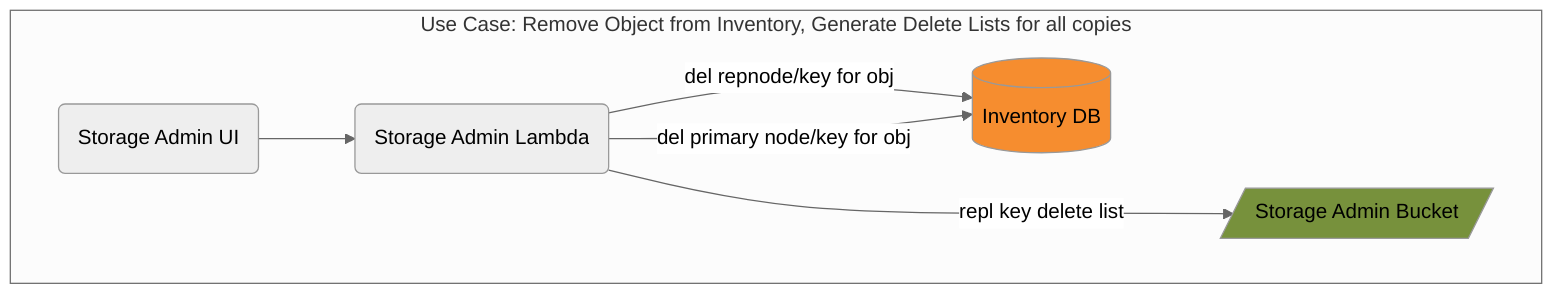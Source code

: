 %%{init: {'theme': 'neutral', 'securityLevel': 'loose'}}%%
graph TD
  SAUI("Storage Admin UI")
  SA("Storage Admin Lambda")
  RDS[(Inventory DB)]
  SABUCK[/"Storage Admin Bucket"/]

  subgraph "Use Case: Remove Object from Inventory, Generate Delete Lists for all copies"
    SAUI-->SA
    SA--->|"repl key delete list"|SABUCK
    SA-->|"del repnode/key for obj"|RDS
    SA-->|"del primary node/key for obj"|RDS
  end

  style RDS fill:#F68D2F
  style SABUCK fill:#77913C